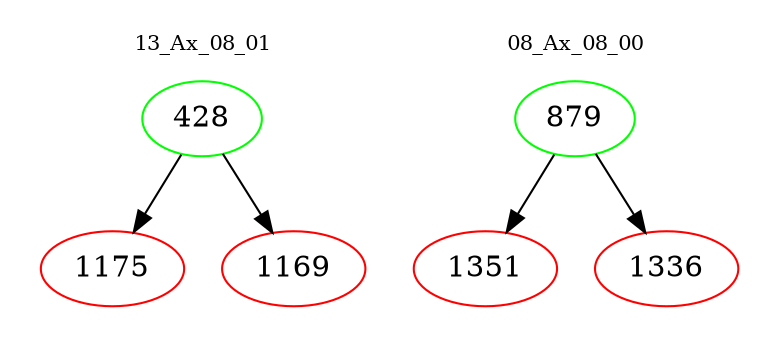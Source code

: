 digraph{
subgraph cluster_0 {
color = white
label = "13_Ax_08_01";
fontsize=10;
T0_428 [label="428", color="green"]
T0_428 -> T0_1175 [color="black"]
T0_1175 [label="1175", color="red"]
T0_428 -> T0_1169 [color="black"]
T0_1169 [label="1169", color="red"]
}
subgraph cluster_1 {
color = white
label = "08_Ax_08_00";
fontsize=10;
T1_879 [label="879", color="green"]
T1_879 -> T1_1351 [color="black"]
T1_1351 [label="1351", color="red"]
T1_879 -> T1_1336 [color="black"]
T1_1336 [label="1336", color="red"]
}
}
